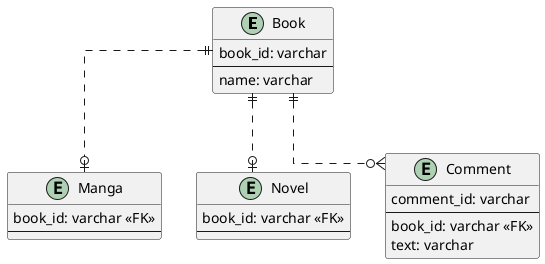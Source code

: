 @startuml
skinparam linetype ortho

' 基底テーブル
entity Book {
  book_id: varchar
  ---
  name: varchar
}

' 漫画
entity Manga {
  book_id: varchar <<FK>>
  ---
}

' 小説
entity Novel {
  book_id: varchar <<FK>>
  ---
}

' コメント
entity Comment {
  comment_id: varchar
  ---
  book_id: varchar <<FK>>
  text: varchar
}

Book ||..o| Manga
Book ||..o| Novel
Book ||..o{ Comment

@enduml
